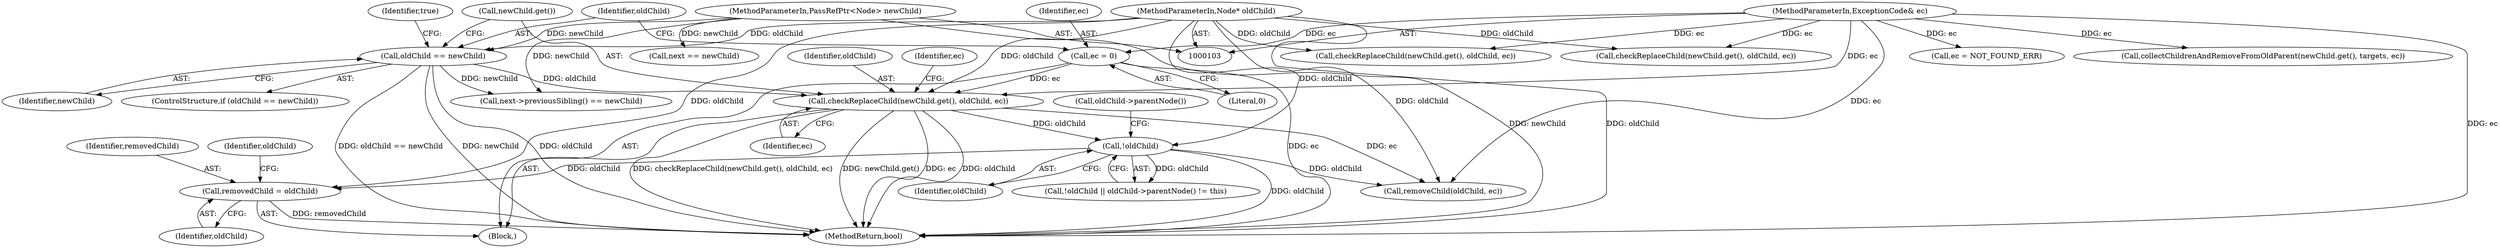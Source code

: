 digraph "0_Chrome_6c390601f9ee3436bb32f84772977570265982ea@API" {
"1000150" [label="(Call,removedChild = oldChild)"];
"1000133" [label="(Call,!oldChild)"];
"1000123" [label="(Call,checkReplaceChild(newChild.get(), oldChild, ec))"];
"1000118" [label="(Call,oldChild == newChild)"];
"1000105" [label="(MethodParameterIn,Node* oldChild)"];
"1000104" [label="(MethodParameterIn,PassRefPtr<Node> newChild)"];
"1000114" [label="(Call,ec = 0)"];
"1000106" [label="(MethodParameterIn,ExceptionCode& ec)"];
"1000139" [label="(Call,ec = NOT_FOUND_ERR)"];
"1000126" [label="(Identifier,ec)"];
"1000128" [label="(Identifier,ec)"];
"1000122" [label="(Identifier,true)"];
"1000151" [label="(Identifier,removedChild)"];
"1000167" [label="(Call,next == newChild)"];
"1000104" [label="(MethodParameterIn,PassRefPtr<Node> newChild)"];
"1000117" [label="(ControlStructure,if (oldChild == newChild))"];
"1000189" [label="(Call,checkReplaceChild(newChild.get(), oldChild, ec))"];
"1000120" [label="(Identifier,newChild)"];
"1000164" [label="(Call,next->previousSibling() == newChild)"];
"1000119" [label="(Identifier,oldChild)"];
"1000118" [label="(Call,oldChild == newChild)"];
"1000136" [label="(Call,oldChild->parentNode())"];
"1000108" [label="(Block,)"];
"1000245" [label="(MethodReturn,bool)"];
"1000124" [label="(Call,newChild.get())"];
"1000153" [label="(Call,removeChild(oldChild, ec))"];
"1000133" [label="(Call,!oldChild)"];
"1000125" [label="(Identifier,oldChild)"];
"1000106" [label="(MethodParameterIn,ExceptionCode& ec)"];
"1000116" [label="(Literal,0)"];
"1000154" [label="(Identifier,oldChild)"];
"1000115" [label="(Identifier,ec)"];
"1000134" [label="(Identifier,oldChild)"];
"1000152" [label="(Identifier,oldChild)"];
"1000132" [label="(Call,!oldChild || oldChild->parentNode() != this)"];
"1000114" [label="(Call,ec = 0)"];
"1000150" [label="(Call,removedChild = oldChild)"];
"1000105" [label="(MethodParameterIn,Node* oldChild)"];
"1000172" [label="(Call,checkReplaceChild(newChild.get(), oldChild, ec))"];
"1000123" [label="(Call,checkReplaceChild(newChild.get(), oldChild, ec))"];
"1000181" [label="(Call,collectChildrenAndRemoveFromOldParent(newChild.get(), targets, ec))"];
"1000150" -> "1000108"  [label="AST: "];
"1000150" -> "1000152"  [label="CFG: "];
"1000151" -> "1000150"  [label="AST: "];
"1000152" -> "1000150"  [label="AST: "];
"1000154" -> "1000150"  [label="CFG: "];
"1000150" -> "1000245"  [label="DDG: removedChild"];
"1000133" -> "1000150"  [label="DDG: oldChild"];
"1000105" -> "1000150"  [label="DDG: oldChild"];
"1000133" -> "1000132"  [label="AST: "];
"1000133" -> "1000134"  [label="CFG: "];
"1000134" -> "1000133"  [label="AST: "];
"1000136" -> "1000133"  [label="CFG: "];
"1000132" -> "1000133"  [label="CFG: "];
"1000133" -> "1000245"  [label="DDG: oldChild"];
"1000133" -> "1000132"  [label="DDG: oldChild"];
"1000123" -> "1000133"  [label="DDG: oldChild"];
"1000105" -> "1000133"  [label="DDG: oldChild"];
"1000133" -> "1000153"  [label="DDG: oldChild"];
"1000123" -> "1000108"  [label="AST: "];
"1000123" -> "1000126"  [label="CFG: "];
"1000124" -> "1000123"  [label="AST: "];
"1000125" -> "1000123"  [label="AST: "];
"1000126" -> "1000123"  [label="AST: "];
"1000128" -> "1000123"  [label="CFG: "];
"1000123" -> "1000245"  [label="DDG: ec"];
"1000123" -> "1000245"  [label="DDG: oldChild"];
"1000123" -> "1000245"  [label="DDG: checkReplaceChild(newChild.get(), oldChild, ec)"];
"1000123" -> "1000245"  [label="DDG: newChild.get()"];
"1000118" -> "1000123"  [label="DDG: oldChild"];
"1000105" -> "1000123"  [label="DDG: oldChild"];
"1000114" -> "1000123"  [label="DDG: ec"];
"1000106" -> "1000123"  [label="DDG: ec"];
"1000123" -> "1000153"  [label="DDG: ec"];
"1000118" -> "1000117"  [label="AST: "];
"1000118" -> "1000120"  [label="CFG: "];
"1000119" -> "1000118"  [label="AST: "];
"1000120" -> "1000118"  [label="AST: "];
"1000122" -> "1000118"  [label="CFG: "];
"1000124" -> "1000118"  [label="CFG: "];
"1000118" -> "1000245"  [label="DDG: oldChild == newChild"];
"1000118" -> "1000245"  [label="DDG: newChild"];
"1000118" -> "1000245"  [label="DDG: oldChild"];
"1000105" -> "1000118"  [label="DDG: oldChild"];
"1000104" -> "1000118"  [label="DDG: newChild"];
"1000118" -> "1000164"  [label="DDG: newChild"];
"1000105" -> "1000103"  [label="AST: "];
"1000105" -> "1000245"  [label="DDG: oldChild"];
"1000105" -> "1000153"  [label="DDG: oldChild"];
"1000105" -> "1000172"  [label="DDG: oldChild"];
"1000105" -> "1000189"  [label="DDG: oldChild"];
"1000104" -> "1000103"  [label="AST: "];
"1000104" -> "1000245"  [label="DDG: newChild"];
"1000104" -> "1000164"  [label="DDG: newChild"];
"1000104" -> "1000167"  [label="DDG: newChild"];
"1000114" -> "1000108"  [label="AST: "];
"1000114" -> "1000116"  [label="CFG: "];
"1000115" -> "1000114"  [label="AST: "];
"1000116" -> "1000114"  [label="AST: "];
"1000119" -> "1000114"  [label="CFG: "];
"1000114" -> "1000245"  [label="DDG: ec"];
"1000106" -> "1000114"  [label="DDG: ec"];
"1000106" -> "1000103"  [label="AST: "];
"1000106" -> "1000245"  [label="DDG: ec"];
"1000106" -> "1000139"  [label="DDG: ec"];
"1000106" -> "1000153"  [label="DDG: ec"];
"1000106" -> "1000172"  [label="DDG: ec"];
"1000106" -> "1000181"  [label="DDG: ec"];
"1000106" -> "1000189"  [label="DDG: ec"];
}
